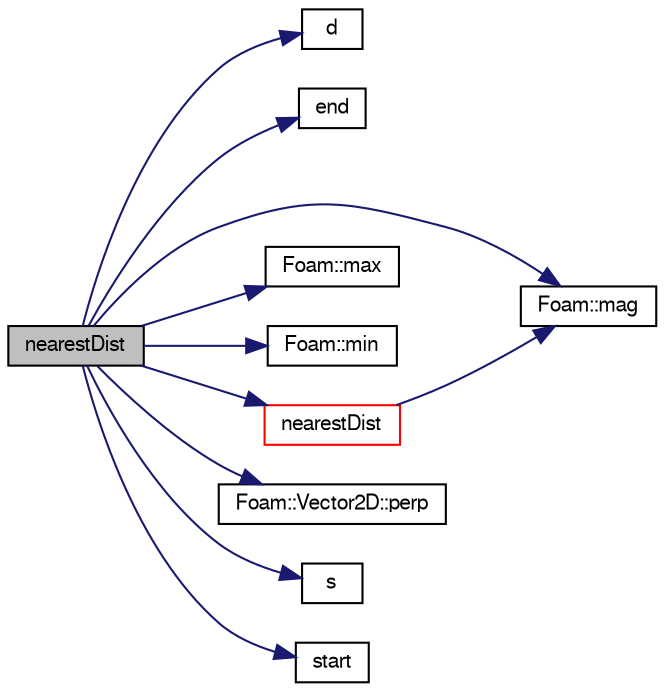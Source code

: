digraph "nearestDist"
{
  bgcolor="transparent";
  edge [fontname="FreeSans",fontsize="10",labelfontname="FreeSans",labelfontsize="10"];
  node [fontname="FreeSans",fontsize="10",shape=record];
  rankdir="LR";
  Node155 [label="nearestDist",height=0.2,width=0.4,color="black", fillcolor="grey75", style="filled", fontcolor="black"];
  Node155 -> Node156 [color="midnightblue",fontsize="10",style="solid",fontname="FreeSans"];
  Node156 [label="d",height=0.2,width=0.4,color="black",URL="$a38951.html#aa182a9055736468dd160f12649a01fd1"];
  Node155 -> Node157 [color="midnightblue",fontsize="10",style="solid",fontname="FreeSans"];
  Node157 [label="end",height=0.2,width=0.4,color="black",URL="$a27550.html#a2c98aa18669f9e2463339c6c4254654d",tooltip="Return second vertex. "];
  Node155 -> Node158 [color="midnightblue",fontsize="10",style="solid",fontname="FreeSans"];
  Node158 [label="Foam::mag",height=0.2,width=0.4,color="black",URL="$a21124.html#a929da2a3fdcf3dacbbe0487d3a330dae"];
  Node155 -> Node159 [color="midnightblue",fontsize="10",style="solid",fontname="FreeSans"];
  Node159 [label="Foam::max",height=0.2,width=0.4,color="black",URL="$a21124.html#ac993e906cf2774ae77e666bc24e81733"];
  Node155 -> Node160 [color="midnightblue",fontsize="10",style="solid",fontname="FreeSans"];
  Node160 [label="Foam::min",height=0.2,width=0.4,color="black",URL="$a21124.html#a253e112ad2d56d96230ff39ea7f442dc"];
  Node155 -> Node161 [color="midnightblue",fontsize="10",style="solid",fontname="FreeSans"];
  Node161 [label="nearestDist",height=0.2,width=0.4,color="red",URL="$a27550.html#a0ab00eab07060abff696ebe967f3fce0",tooltip="Return nearest distance to line from a given point. "];
  Node161 -> Node158 [color="midnightblue",fontsize="10",style="solid",fontname="FreeSans"];
  Node155 -> Node163 [color="midnightblue",fontsize="10",style="solid",fontname="FreeSans"];
  Node163 [label="Foam::Vector2D::perp",height=0.2,width=0.4,color="black",URL="$a28454.html#a2b9fe5b997567538e1e4442d0f866ccd",tooltip="perp dot product (dot product with perpendicular vector) "];
  Node155 -> Node164 [color="midnightblue",fontsize="10",style="solid",fontname="FreeSans"];
  Node164 [label="s",height=0.2,width=0.4,color="black",URL="$a18905.html#abb9c4233033fad2ad0206cd4adad3b9f"];
  Node155 -> Node165 [color="midnightblue",fontsize="10",style="solid",fontname="FreeSans"];
  Node165 [label="start",height=0.2,width=0.4,color="black",URL="$a27550.html#a049c862e6cf686ab64fd3e9cb34736e6",tooltip="Return first vertex. "];
}

